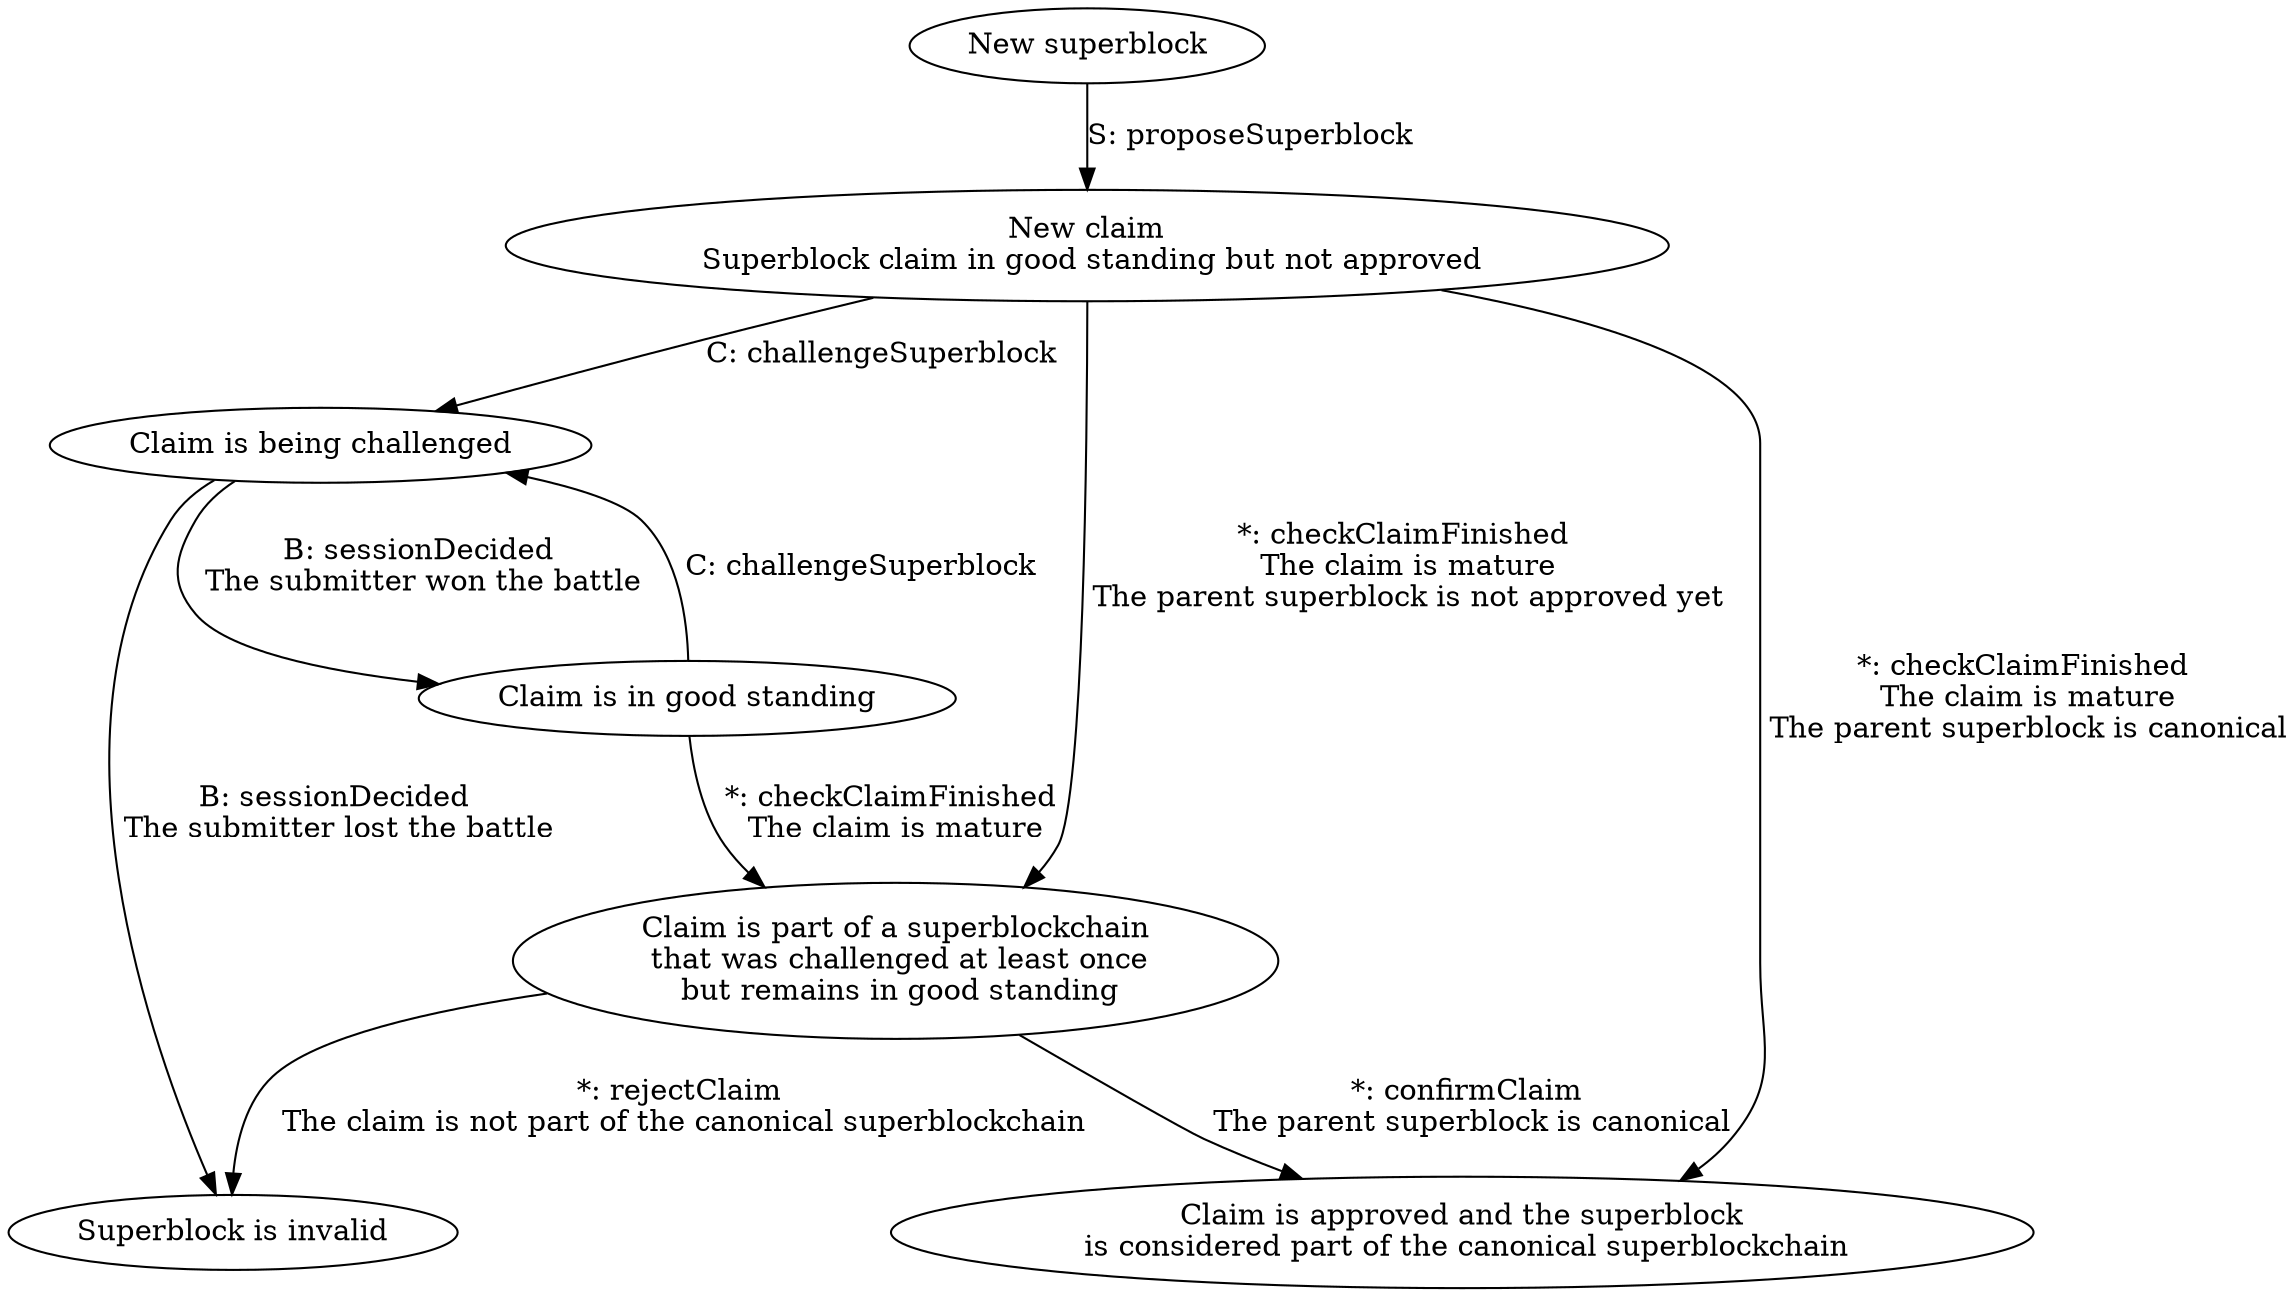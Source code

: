 digraph SuperblockClaims {

  // All edge labels refer to SuperblockClaims functions
  // All nodes map loosely to superblock status enum members found in DogeSuperblocks

  {
    node []
    NewSuperblock [label="New superblock"]
    ClaimSubmitted [label="New claim\n Superblock claim in good standing but not approved"]
    BattleOverClaim [label="Claim is being challenged"]
    GoodSuperblock [label="Claim is in good standing"]
    SemiApprovedClaim [label="Claim is part of a superblockchain\n that was challenged at least once\n but remains in good standing"]
    ApprovedClaim [label="Claim is approved and the superblock\n is considered part of the canonical superblockchain"]
    InvalidatedSuperblock [label="Superblock is invalid"]
  }



  NewSuperblock -> ClaimSubmitted [label="S: proposeSuperblock"]
  ClaimSubmitted -> BattleOverClaim [label="C: challengeSuperblock"]
  BattleOverClaim -> InvalidatedSuperblock [label="B: sessionDecided\n The submitter lost the battle"]
  BattleOverClaim -> GoodSuperblock [label="B: sessionDecided\n The submitter won the battle"]
  GoodSuperblock -> SemiApprovedClaim [label="*: checkClaimFinished\n The claim is mature"]
  GoodSuperblock -> BattleOverClaim [label="C: challengeSuperblock"]
  ClaimSubmitted -> ApprovedClaim [label="*: checkClaimFinished\n The claim is mature\n The parent superblock is canonical"]
  ClaimSubmitted -> SemiApprovedClaim [label="*: checkClaimFinished\n The claim is mature\n The parent superblock is not approved yet"]
  SemiApprovedClaim -> ApprovedClaim [label="*: confirmClaim\n The parent superblock is canonical"]
  SemiApprovedClaim -> InvalidatedSuperblock [label="*: rejectClaim\n The claim is not part of the canonical superblockchain"]
}
